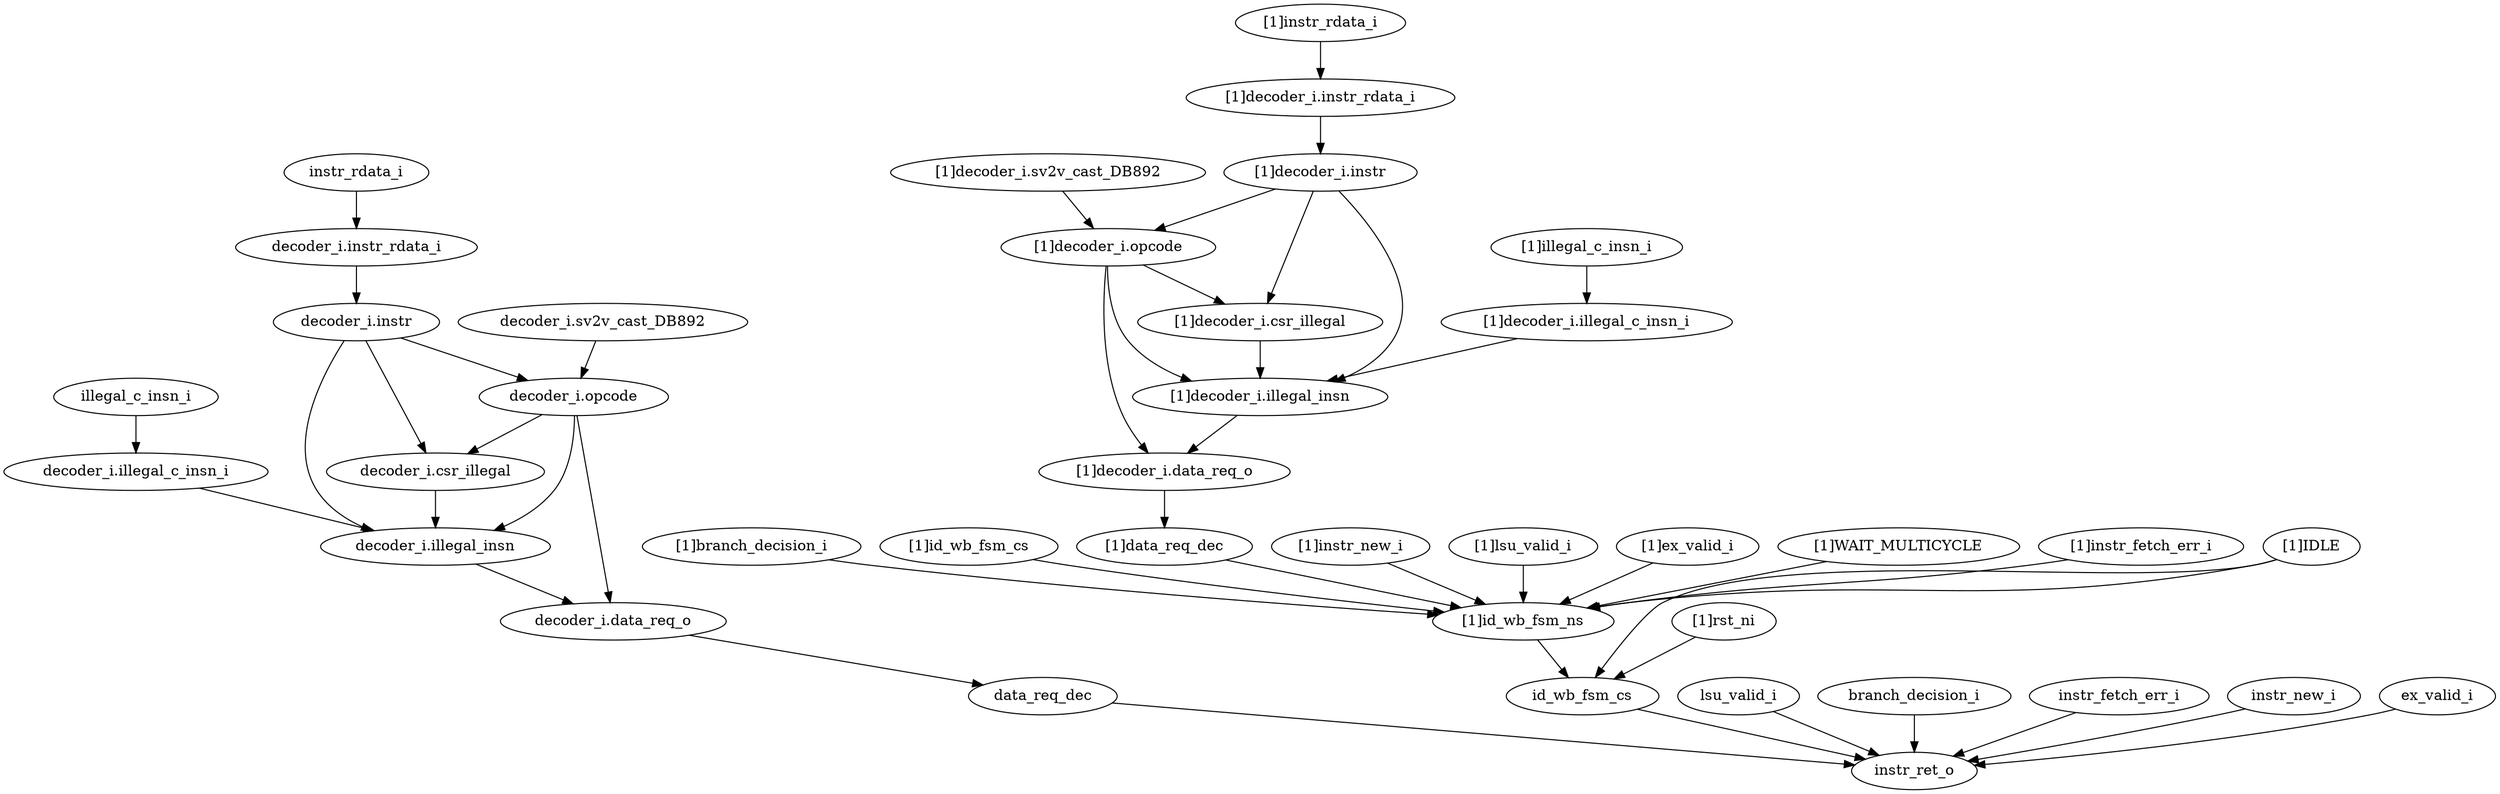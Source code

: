 strict digraph "" {
	data_req_dec	 [complexity=4,
		importance=0.00700306699423,
		rank=0.00175076674856];
	instr_ret_o	 [complexity=0,
		importance=0.00232660655906,
		rank=0.0];
	data_req_dec -> instr_ret_o;
	"decoder_i.illegal_c_insn_i"	 [complexity=6,
		importance=0.0146132830669,
		rank=0.00243554717782];
	"decoder_i.illegal_insn"	 [complexity=5,
		importance=0.0123693221945,
		rank=0.00247386443889];
	"decoder_i.illegal_c_insn_i" -> "decoder_i.illegal_insn";
	"[1]decoder_i.instr_rdata_i"	 [complexity=16,
		importance=0.0456645716038,
		rank=0.00285403572524];
	"[1]decoder_i.instr"	 [complexity=14,
		importance=0.0437946098223,
		rank=0.00312818641588];
	"[1]decoder_i.instr_rdata_i" -> "[1]decoder_i.instr";
	"[1]id_wb_fsm_ns"	 [complexity=3,
		importance=0.0149464243017,
		rank=0.00498214143389];
	id_wb_fsm_cs	 [complexity=1,
		importance=0.0109235725528,
		rank=0.0109235725528];
	"[1]id_wb_fsm_ns" -> id_wb_fsm_cs;
	"[1]branch_decision_i"	 [complexity=7,
		importance=0.0164423869921,
		rank=0.00234891242744];
	"[1]branch_decision_i" -> "[1]id_wb_fsm_ns";
	lsu_valid_i	 [complexity=4,
		importance=0.00382256924949,
		rank=0.000955642312373];
	lsu_valid_i -> instr_ret_o;
	"decoder_i.data_req_o"	 [complexity=4,
		importance=0.00871077173212,
		rank=0.00217769293303];
	"decoder_i.data_req_o" -> data_req_dec;
	"decoder_i.instr"	 [complexity=11,
		importance=0.0185549743371,
		rank=0.00168681584883];
	"decoder_i.opcode"	 [complexity=8,
		importance=0.016124043767,
		rank=0.00201550547088];
	"decoder_i.instr" -> "decoder_i.opcode";
	"decoder_i.csr_illegal"	 [complexity=7,
		importance=0.0138761108433,
		rank=0.00198230154904];
	"decoder_i.instr" -> "decoder_i.csr_illegal";
	"decoder_i.instr" -> "decoder_i.illegal_insn";
	branch_decision_i	 [complexity=2,
		importance=0.00382256924949,
		rank=0.00191128462475];
	branch_decision_i -> instr_ret_o;
	id_wb_fsm_cs -> instr_ret_o;
	"decoder_i.instr_rdata_i"	 [complexity=13,
		importance=0.0204249361186,
		rank=0.0015711489322];
	"decoder_i.instr_rdata_i" -> "decoder_i.instr";
	"[1]IDLE"	 [complexity=9,
		importance=0.0313888112938,
		rank=0.00348764569931];
	"[1]IDLE" -> "[1]id_wb_fsm_ns";
	"[1]IDLE" -> id_wb_fsm_cs;
	"[1]id_wb_fsm_cs"	 [complexity=6,
		importance=0.108568722987,
		rank=0.0180947871645];
	"[1]id_wb_fsm_cs" -> "[1]id_wb_fsm_ns";
	instr_fetch_err_i	 [complexity=2,
		importance=0.00614917580855,
		rank=0.00307458790428];
	instr_fetch_err_i -> instr_ret_o;
	"[1]decoder_i.opcode"	 [complexity=11,
		importance=0.0413636792522,
		rank=0.00376033447747];
	"[1]decoder_i.data_req_o"	 [complexity=7,
		importance=0.0339504072173,
		rank=0.0048500581739];
	"[1]decoder_i.opcode" -> "[1]decoder_i.data_req_o";
	"[1]decoder_i.illegal_insn"	 [complexity=8,
		importance=0.0376089576797,
		rank=0.00470111970996];
	"[1]decoder_i.opcode" -> "[1]decoder_i.illegal_insn";
	"[1]decoder_i.csr_illegal"	 [complexity=10,
		importance=0.0391157463285,
		rank=0.00391157463285];
	"[1]decoder_i.opcode" -> "[1]decoder_i.csr_illegal";
	"decoder_i.opcode" -> "decoder_i.data_req_o";
	"decoder_i.opcode" -> "decoder_i.csr_illegal";
	"decoder_i.opcode" -> "decoder_i.illegal_insn";
	"[1]data_req_dec"	 [complexity=7,
		importance=0.0322427024794,
		rank=0.00460610035421];
	"[1]decoder_i.data_req_o" -> "[1]data_req_dec";
	"decoder_i.csr_illegal" -> "decoder_i.illegal_insn";
	"[1]instr_rdata_i"	 [complexity=16,
		importance=0.0471605342942,
		rank=0.00294753339339];
	"[1]instr_rdata_i" -> "[1]decoder_i.instr_rdata_i";
	"[1]instr_new_i"	 [complexity=5,
		importance=0.0612816598971,
		rank=0.0122563319794];
	"[1]instr_new_i" -> "[1]id_wb_fsm_ns";
	"[1]rst_ni"	 [complexity=2,
		importance=0.023343107796,
		rank=0.011671553898];
	"[1]rst_ni" -> id_wb_fsm_cs;
	"[1]illegal_c_insn_i"	 [complexity=9,
		importance=0.0413488812426,
		rank=0.00459432013806];
	"[1]decoder_i.illegal_c_insn_i"	 [complexity=9,
		importance=0.0398529185521,
		rank=0.00442810206135];
	"[1]illegal_c_insn_i" -> "[1]decoder_i.illegal_c_insn_i";
	"decoder_i.sv2v_cast_DB892"	 [complexity=11,
		importance=0.0176200064574,
		rank=0.00160181876886];
	"decoder_i.sv2v_cast_DB892" -> "decoder_i.opcode";
	"[1]decoder_i.sv2v_cast_DB892"	 [complexity=14,
		importance=0.0428596419426,
		rank=0.0030614029959];
	"[1]decoder_i.sv2v_cast_DB892" -> "[1]decoder_i.opcode";
	"[1]lsu_valid_i"	 [complexity=7,
		importance=0.0164423869921,
		rank=0.00234891242744];
	"[1]lsu_valid_i" -> "[1]id_wb_fsm_ns";
	instr_new_i	 [complexity=2,
		importance=0.00614917580855,
		rank=0.00307458790428];
	instr_new_i -> instr_ret_o;
	"[1]decoder_i.instr" -> "[1]decoder_i.opcode";
	"[1]decoder_i.instr" -> "[1]decoder_i.illegal_insn";
	"[1]decoder_i.instr" -> "[1]decoder_i.csr_illegal";
	"[1]data_req_dec" -> "[1]id_wb_fsm_ns";
	"[1]decoder_i.illegal_c_insn_i" -> "[1]decoder_i.illegal_insn";
	"[1]decoder_i.illegal_insn" -> "[1]decoder_i.data_req_o";
	instr_rdata_i	 [complexity=13,
		importance=0.021920898809,
		rank=0.00168622298531];
	instr_rdata_i -> "decoder_i.instr_rdata_i";
	illegal_c_insn_i	 [complexity=6,
		importance=0.0161092457574,
		rank=0.00268487429289];
	illegal_c_insn_i -> "decoder_i.illegal_c_insn_i";
	"[1]ex_valid_i"	 [complexity=7,
		importance=0.0164423869921,
		rank=0.00234891242744];
	"[1]ex_valid_i" -> "[1]id_wb_fsm_ns";
	"[1]decoder_i.csr_illegal" -> "[1]decoder_i.illegal_insn";
	"[1]WAIT_MULTICYCLE"	 [complexity=13,
		importance=0.0612816598971,
		rank=0.00471397383824];
	"[1]WAIT_MULTICYCLE" -> "[1]id_wb_fsm_ns";
	"[1]instr_fetch_err_i"	 [complexity=5,
		importance=0.0612816598971,
		rank=0.0122563319794];
	"[1]instr_fetch_err_i" -> "[1]id_wb_fsm_ns";
	ex_valid_i	 [complexity=4,
		importance=0.00382256924949,
		rank=0.000955642312373];
	ex_valid_i -> instr_ret_o;
	"decoder_i.illegal_insn" -> "decoder_i.data_req_o";
}
